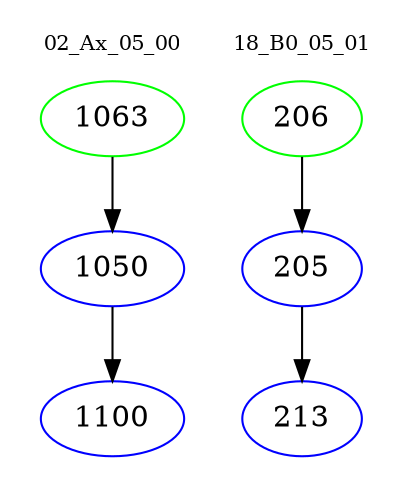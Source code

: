 digraph{
subgraph cluster_0 {
color = white
label = "02_Ax_05_00";
fontsize=10;
T0_1063 [label="1063", color="green"]
T0_1063 -> T0_1050 [color="black"]
T0_1050 [label="1050", color="blue"]
T0_1050 -> T0_1100 [color="black"]
T0_1100 [label="1100", color="blue"]
}
subgraph cluster_1 {
color = white
label = "18_B0_05_01";
fontsize=10;
T1_206 [label="206", color="green"]
T1_206 -> T1_205 [color="black"]
T1_205 [label="205", color="blue"]
T1_205 -> T1_213 [color="black"]
T1_213 [label="213", color="blue"]
}
}
